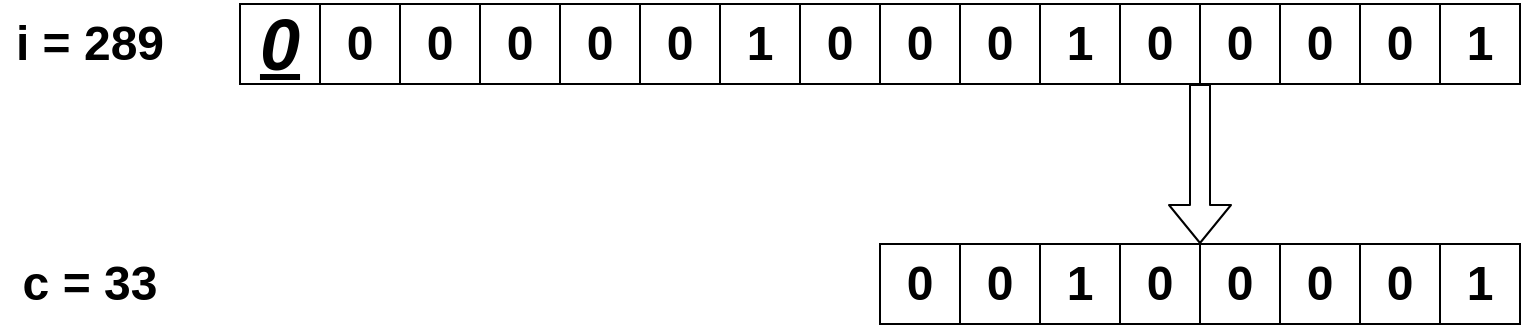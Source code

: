 <mxfile version="14.5.1" type="device"><diagram id="7WjsIM7V5-vS3uBqJUxc" name="第 1 页"><mxGraphModel dx="1106" dy="852" grid="1" gridSize="10" guides="1" tooltips="1" connect="1" arrows="1" fold="1" page="1" pageScale="1" pageWidth="827" pageHeight="1169" math="0" shadow="0"><root><mxCell id="0"/><mxCell id="1" parent="0"/><mxCell id="JclTzpJrSyRr3JP9m60e-9" value="&lt;font style=&quot;font-size: 24px&quot;&gt;&lt;b&gt;0&lt;/b&gt;&lt;/font&gt;" style="rounded=0;whiteSpace=wrap;html=1;" parent="1" vertex="1"><mxGeometry x="480" y="160" width="40" height="40" as="geometry"/></mxCell><mxCell id="JclTzpJrSyRr3JP9m60e-25" value="&lt;font style=&quot;font-size: 24px&quot;&gt;&lt;b&gt;i = 289&lt;/b&gt;&lt;/font&gt;" style="text;html=1;strokeColor=none;fillColor=none;align=center;verticalAlign=middle;whiteSpace=wrap;rounded=0;" parent="1" vertex="1"><mxGeometry x="40" y="40" width="90" height="40" as="geometry"/></mxCell><mxCell id="JclTzpJrSyRr3JP9m60e-27" value="&lt;font style=&quot;font-size: 24px&quot;&gt;&lt;b&gt;0&lt;/b&gt;&lt;/font&gt;" style="rounded=0;whiteSpace=wrap;html=1;" parent="1" vertex="1"><mxGeometry x="520" y="160" width="40" height="40" as="geometry"/></mxCell><mxCell id="JclTzpJrSyRr3JP9m60e-28" value="&lt;font style=&quot;font-size: 24px&quot;&gt;&lt;b&gt;1&lt;/b&gt;&lt;/font&gt;" style="rounded=0;whiteSpace=wrap;html=1;" parent="1" vertex="1"><mxGeometry x="560" y="160" width="40" height="40" as="geometry"/></mxCell><mxCell id="JclTzpJrSyRr3JP9m60e-29" value="&lt;font style=&quot;font-size: 24px&quot;&gt;&lt;b&gt;0&lt;/b&gt;&lt;/font&gt;" style="rounded=0;whiteSpace=wrap;html=1;" parent="1" vertex="1"><mxGeometry x="600" y="160" width="40" height="40" as="geometry"/></mxCell><mxCell id="JclTzpJrSyRr3JP9m60e-30" value="&lt;font style=&quot;font-size: 24px&quot;&gt;&lt;b&gt;0&lt;/b&gt;&lt;/font&gt;" style="rounded=0;whiteSpace=wrap;html=1;" parent="1" vertex="1"><mxGeometry x="640" y="160" width="40" height="40" as="geometry"/></mxCell><mxCell id="JclTzpJrSyRr3JP9m60e-31" value="&lt;font style=&quot;font-size: 24px&quot;&gt;&lt;b&gt;0&lt;/b&gt;&lt;/font&gt;" style="rounded=0;whiteSpace=wrap;html=1;" parent="1" vertex="1"><mxGeometry x="680" y="160" width="40" height="40" as="geometry"/></mxCell><mxCell id="JclTzpJrSyRr3JP9m60e-32" value="&lt;font style=&quot;font-size: 24px&quot;&gt;&lt;b&gt;0&lt;/b&gt;&lt;/font&gt;" style="rounded=0;whiteSpace=wrap;html=1;" parent="1" vertex="1"><mxGeometry x="720" y="160" width="40" height="40" as="geometry"/></mxCell><mxCell id="JclTzpJrSyRr3JP9m60e-33" value="&lt;font style=&quot;font-size: 24px&quot;&gt;&lt;b&gt;1&lt;/b&gt;&lt;/font&gt;" style="rounded=0;whiteSpace=wrap;html=1;" parent="1" vertex="1"><mxGeometry x="760" y="160" width="40" height="40" as="geometry"/></mxCell><mxCell id="JclTzpJrSyRr3JP9m60e-34" value="&lt;font style=&quot;font-size: 24px&quot;&gt;&lt;b&gt;0&lt;/b&gt;&lt;/font&gt;" style="rounded=0;whiteSpace=wrap;html=1;" parent="1" vertex="1"><mxGeometry x="480" y="40" width="40" height="40" as="geometry"/></mxCell><mxCell id="JclTzpJrSyRr3JP9m60e-35" value="&lt;font style=&quot;font-size: 24px&quot;&gt;&lt;b&gt;0&lt;/b&gt;&lt;/font&gt;" style="rounded=0;whiteSpace=wrap;html=1;" parent="1" vertex="1"><mxGeometry x="520" y="40" width="40" height="40" as="geometry"/></mxCell><mxCell id="JclTzpJrSyRr3JP9m60e-36" value="&lt;font style=&quot;font-size: 24px&quot;&gt;&lt;b&gt;1&lt;/b&gt;&lt;/font&gt;" style="rounded=0;whiteSpace=wrap;html=1;" parent="1" vertex="1"><mxGeometry x="560" y="40" width="40" height="40" as="geometry"/></mxCell><mxCell id="JclTzpJrSyRr3JP9m60e-37" value="&lt;font style=&quot;font-size: 24px&quot;&gt;&lt;b&gt;0&lt;/b&gt;&lt;/font&gt;" style="rounded=0;whiteSpace=wrap;html=1;" parent="1" vertex="1"><mxGeometry x="600" y="40" width="40" height="40" as="geometry"/></mxCell><mxCell id="JclTzpJrSyRr3JP9m60e-38" value="&lt;font style=&quot;font-size: 24px&quot;&gt;&lt;b&gt;0&lt;/b&gt;&lt;/font&gt;" style="rounded=0;whiteSpace=wrap;html=1;" parent="1" vertex="1"><mxGeometry x="640" y="40" width="40" height="40" as="geometry"/></mxCell><mxCell id="JclTzpJrSyRr3JP9m60e-39" value="&lt;font style=&quot;font-size: 24px&quot;&gt;&lt;b&gt;0&lt;/b&gt;&lt;/font&gt;" style="rounded=0;whiteSpace=wrap;html=1;" parent="1" vertex="1"><mxGeometry x="680" y="40" width="40" height="40" as="geometry"/></mxCell><mxCell id="JclTzpJrSyRr3JP9m60e-40" value="&lt;font style=&quot;font-size: 24px&quot;&gt;&lt;b&gt;0&lt;/b&gt;&lt;/font&gt;" style="rounded=0;whiteSpace=wrap;html=1;" parent="1" vertex="1"><mxGeometry x="720" y="40" width="40" height="40" as="geometry"/></mxCell><mxCell id="JclTzpJrSyRr3JP9m60e-41" value="&lt;font style=&quot;font-size: 24px&quot;&gt;&lt;b&gt;1&lt;/b&gt;&lt;/font&gt;" style="rounded=0;whiteSpace=wrap;html=1;" parent="1" vertex="1"><mxGeometry x="760" y="40" width="40" height="40" as="geometry"/></mxCell><mxCell id="JclTzpJrSyRr3JP9m60e-42" value="&lt;font style=&quot;font-size: 36px&quot;&gt;&lt;b&gt;&lt;u&gt;&lt;i&gt;0&lt;/i&gt;&lt;/u&gt;&lt;/b&gt;&lt;/font&gt;" style="rounded=0;whiteSpace=wrap;html=1;" parent="1" vertex="1"><mxGeometry x="160" y="40" width="40" height="40" as="geometry"/></mxCell><mxCell id="JclTzpJrSyRr3JP9m60e-43" value="&lt;font style=&quot;font-size: 24px&quot;&gt;&lt;b&gt;0&lt;/b&gt;&lt;/font&gt;" style="rounded=0;whiteSpace=wrap;html=1;" parent="1" vertex="1"><mxGeometry x="200" y="40" width="40" height="40" as="geometry"/></mxCell><mxCell id="JclTzpJrSyRr3JP9m60e-44" value="&lt;font style=&quot;font-size: 24px&quot;&gt;&lt;b&gt;0&lt;/b&gt;&lt;/font&gt;" style="rounded=0;whiteSpace=wrap;html=1;" parent="1" vertex="1"><mxGeometry x="240" y="40" width="40" height="40" as="geometry"/></mxCell><mxCell id="JclTzpJrSyRr3JP9m60e-45" value="&lt;font style=&quot;font-size: 24px&quot;&gt;&lt;b&gt;0&lt;/b&gt;&lt;/font&gt;" style="rounded=0;whiteSpace=wrap;html=1;" parent="1" vertex="1"><mxGeometry x="280" y="40" width="40" height="40" as="geometry"/></mxCell><mxCell id="JclTzpJrSyRr3JP9m60e-46" value="&lt;font style=&quot;font-size: 24px&quot;&gt;&lt;b&gt;0&lt;/b&gt;&lt;/font&gt;" style="rounded=0;whiteSpace=wrap;html=1;" parent="1" vertex="1"><mxGeometry x="320" y="40" width="40" height="40" as="geometry"/></mxCell><mxCell id="JclTzpJrSyRr3JP9m60e-47" value="&lt;font style=&quot;font-size: 24px&quot;&gt;&lt;b&gt;0&lt;/b&gt;&lt;/font&gt;" style="rounded=0;whiteSpace=wrap;html=1;" parent="1" vertex="1"><mxGeometry x="360" y="40" width="40" height="40" as="geometry"/></mxCell><mxCell id="JclTzpJrSyRr3JP9m60e-48" value="&lt;font style=&quot;font-size: 24px&quot;&gt;&lt;b&gt;1&lt;/b&gt;&lt;/font&gt;" style="rounded=0;whiteSpace=wrap;html=1;" parent="1" vertex="1"><mxGeometry x="400" y="40" width="40" height="40" as="geometry"/></mxCell><mxCell id="JclTzpJrSyRr3JP9m60e-49" value="&lt;font style=&quot;font-size: 24px&quot;&gt;&lt;b&gt;0&lt;/b&gt;&lt;/font&gt;" style="rounded=0;whiteSpace=wrap;html=1;" parent="1" vertex="1"><mxGeometry x="440" y="40" width="40" height="40" as="geometry"/></mxCell><mxCell id="Im315d_h7rDa22niyKbs-1" value="&lt;font style=&quot;font-size: 24px&quot;&gt;&lt;b&gt;c = 33&lt;/b&gt;&lt;/font&gt;" style="text;html=1;strokeColor=none;fillColor=none;align=center;verticalAlign=middle;whiteSpace=wrap;rounded=0;" vertex="1" parent="1"><mxGeometry x="40" y="160" width="90" height="40" as="geometry"/></mxCell><mxCell id="Im315d_h7rDa22niyKbs-2" value="" style="shape=flexArrow;endArrow=classic;html=1;entryX=0;entryY=0;entryDx=0;entryDy=0;exitX=0;exitY=1;exitDx=0;exitDy=0;" edge="1" parent="1" source="JclTzpJrSyRr3JP9m60e-38" target="JclTzpJrSyRr3JP9m60e-30"><mxGeometry width="50" height="50" relative="1" as="geometry"><mxPoint x="580" y="140" as="sourcePoint"/><mxPoint x="630" y="90" as="targetPoint"/></mxGeometry></mxCell></root></mxGraphModel></diagram></mxfile>